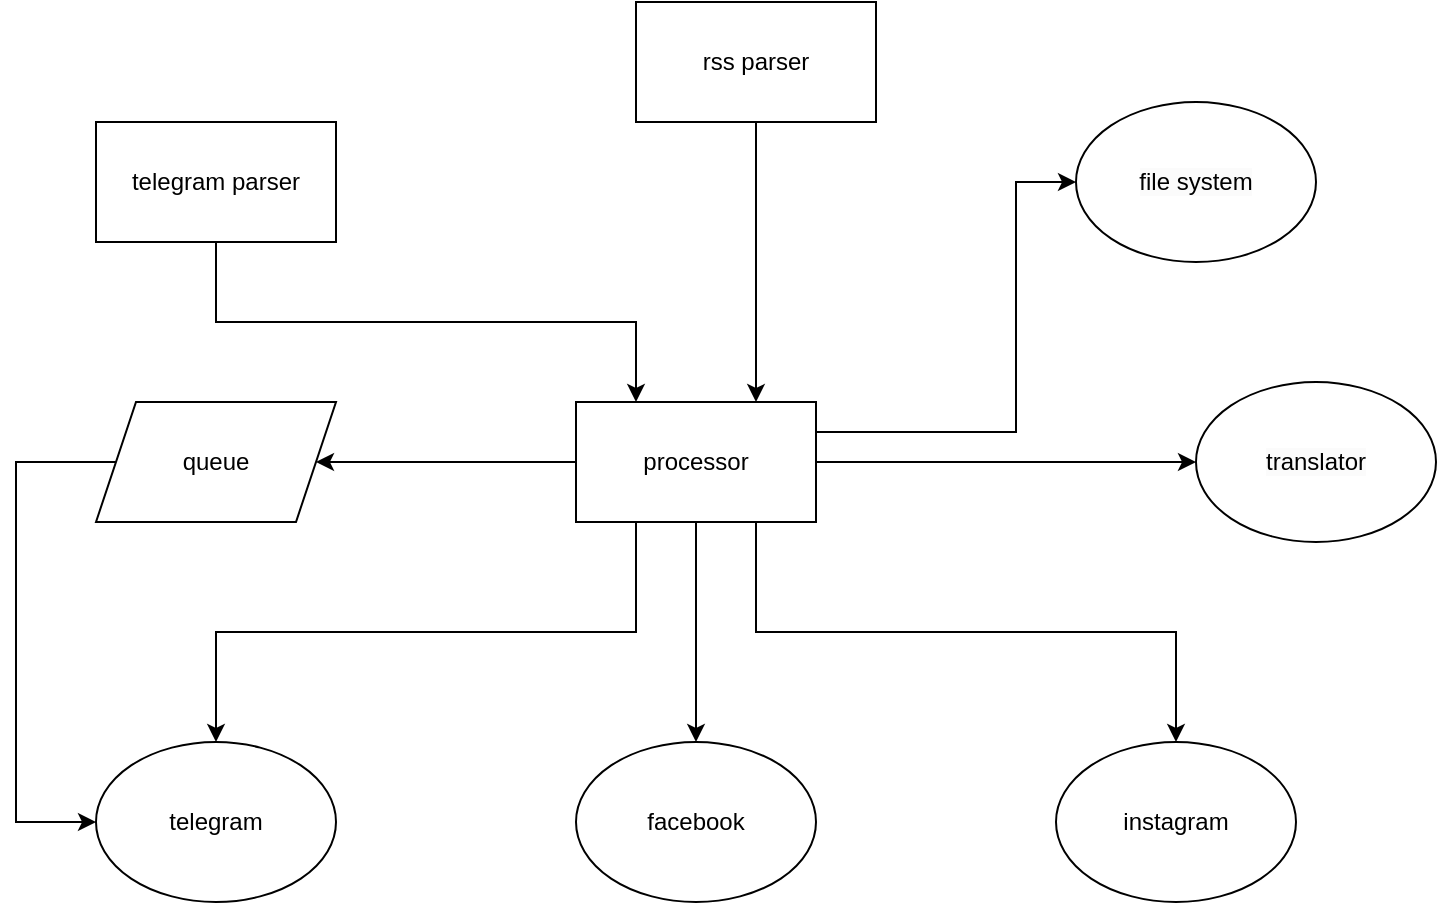 <mxfile version="23.0.2" type="device">
  <diagram name="Страница — 1" id="65HQDKxReE2ANH29oVUL">
    <mxGraphModel dx="984" dy="574" grid="1" gridSize="10" guides="1" tooltips="1" connect="1" arrows="1" fold="1" page="1" pageScale="1" pageWidth="827" pageHeight="1169" math="0" shadow="0">
      <root>
        <mxCell id="0" />
        <mxCell id="1" parent="0" />
        <mxCell id="v6DdiJtf0vAYisckzw9l-20" style="edgeStyle=orthogonalEdgeStyle;rounded=0;orthogonalLoop=1;jettySize=auto;html=1;entryX=0.5;entryY=0;entryDx=0;entryDy=0;" edge="1" parent="1" source="v6DdiJtf0vAYisckzw9l-1" target="v6DdiJtf0vAYisckzw9l-18">
          <mxGeometry relative="1" as="geometry" />
        </mxCell>
        <mxCell id="v6DdiJtf0vAYisckzw9l-21" style="edgeStyle=orthogonalEdgeStyle;rounded=0;orthogonalLoop=1;jettySize=auto;html=1;exitX=0.25;exitY=1;exitDx=0;exitDy=0;entryX=0.5;entryY=0;entryDx=0;entryDy=0;" edge="1" parent="1" source="v6DdiJtf0vAYisckzw9l-1" target="v6DdiJtf0vAYisckzw9l-17">
          <mxGeometry relative="1" as="geometry" />
        </mxCell>
        <mxCell id="v6DdiJtf0vAYisckzw9l-22" style="edgeStyle=orthogonalEdgeStyle;rounded=0;orthogonalLoop=1;jettySize=auto;html=1;exitX=0.75;exitY=1;exitDx=0;exitDy=0;entryX=0.5;entryY=0;entryDx=0;entryDy=0;" edge="1" parent="1" source="v6DdiJtf0vAYisckzw9l-1" target="v6DdiJtf0vAYisckzw9l-19">
          <mxGeometry relative="1" as="geometry" />
        </mxCell>
        <mxCell id="v6DdiJtf0vAYisckzw9l-28" style="edgeStyle=orthogonalEdgeStyle;rounded=0;orthogonalLoop=1;jettySize=auto;html=1;" edge="1" parent="1" source="v6DdiJtf0vAYisckzw9l-1" target="v6DdiJtf0vAYisckzw9l-23">
          <mxGeometry relative="1" as="geometry" />
        </mxCell>
        <mxCell id="v6DdiJtf0vAYisckzw9l-29" style="edgeStyle=orthogonalEdgeStyle;rounded=0;orthogonalLoop=1;jettySize=auto;html=1;entryX=0;entryY=0.5;entryDx=0;entryDy=0;exitX=1;exitY=0.25;exitDx=0;exitDy=0;" edge="1" parent="1" source="v6DdiJtf0vAYisckzw9l-1" target="v6DdiJtf0vAYisckzw9l-8">
          <mxGeometry relative="1" as="geometry">
            <Array as="points">
              <mxPoint x="580" y="405" />
              <mxPoint x="580" y="280" />
            </Array>
          </mxGeometry>
        </mxCell>
        <mxCell id="v6DdiJtf0vAYisckzw9l-30" style="edgeStyle=orthogonalEdgeStyle;rounded=0;orthogonalLoop=1;jettySize=auto;html=1;exitX=1;exitY=0.5;exitDx=0;exitDy=0;entryX=0;entryY=0.5;entryDx=0;entryDy=0;" edge="1" parent="1" source="v6DdiJtf0vAYisckzw9l-1" target="v6DdiJtf0vAYisckzw9l-7">
          <mxGeometry relative="1" as="geometry">
            <Array as="points">
              <mxPoint x="530" y="420" />
              <mxPoint x="530" y="420" />
            </Array>
          </mxGeometry>
        </mxCell>
        <mxCell id="v6DdiJtf0vAYisckzw9l-1" value="processor" style="rounded=0;whiteSpace=wrap;html=1;" vertex="1" parent="1">
          <mxGeometry x="360" y="390" width="120" height="60" as="geometry" />
        </mxCell>
        <mxCell id="v6DdiJtf0vAYisckzw9l-15" style="edgeStyle=orthogonalEdgeStyle;rounded=0;orthogonalLoop=1;jettySize=auto;html=1;exitX=0.5;exitY=1;exitDx=0;exitDy=0;entryX=0.25;entryY=0;entryDx=0;entryDy=0;" edge="1" parent="1" source="v6DdiJtf0vAYisckzw9l-2" target="v6DdiJtf0vAYisckzw9l-1">
          <mxGeometry relative="1" as="geometry" />
        </mxCell>
        <mxCell id="v6DdiJtf0vAYisckzw9l-2" value="telegram parser" style="rounded=0;whiteSpace=wrap;html=1;" vertex="1" parent="1">
          <mxGeometry x="120" y="250" width="120" height="60" as="geometry" />
        </mxCell>
        <mxCell id="v6DdiJtf0vAYisckzw9l-16" style="edgeStyle=orthogonalEdgeStyle;rounded=0;orthogonalLoop=1;jettySize=auto;html=1;entryX=0.75;entryY=0;entryDx=0;entryDy=0;exitX=0.5;exitY=1;exitDx=0;exitDy=0;" edge="1" parent="1" source="v6DdiJtf0vAYisckzw9l-3" target="v6DdiJtf0vAYisckzw9l-1">
          <mxGeometry relative="1" as="geometry" />
        </mxCell>
        <mxCell id="v6DdiJtf0vAYisckzw9l-3" value="rss parser" style="rounded=0;whiteSpace=wrap;html=1;" vertex="1" parent="1">
          <mxGeometry x="390" y="190" width="120" height="60" as="geometry" />
        </mxCell>
        <mxCell id="v6DdiJtf0vAYisckzw9l-7" value="&lt;meta charset=&quot;utf-8&quot;&gt;&lt;span style=&quot;color: rgb(0, 0, 0); font-family: Helvetica; font-size: 12px; font-style: normal; font-variant-ligatures: normal; font-variant-caps: normal; font-weight: 400; letter-spacing: normal; orphans: 2; text-align: center; text-indent: 0px; text-transform: none; widows: 2; word-spacing: 0px; -webkit-text-stroke-width: 0px; background-color: rgb(251, 251, 251); text-decoration-thickness: initial; text-decoration-style: initial; text-decoration-color: initial; float: none; display: inline !important;&quot;&gt;translator&lt;/span&gt;" style="ellipse;whiteSpace=wrap;html=1;" vertex="1" parent="1">
          <mxGeometry x="670" y="380" width="120" height="80" as="geometry" />
        </mxCell>
        <mxCell id="v6DdiJtf0vAYisckzw9l-8" value="&lt;span style=&quot;color: rgb(0, 0, 0); font-family: Helvetica; font-size: 12px; font-style: normal; font-variant-ligatures: normal; font-variant-caps: normal; font-weight: 400; letter-spacing: normal; orphans: 2; text-align: center; text-indent: 0px; text-transform: none; widows: 2; word-spacing: 0px; -webkit-text-stroke-width: 0px; background-color: rgb(251, 251, 251); text-decoration-thickness: initial; text-decoration-style: initial; text-decoration-color: initial; float: none; display: inline !important;&quot;&gt;file system&lt;/span&gt;" style="ellipse;whiteSpace=wrap;html=1;" vertex="1" parent="1">
          <mxGeometry x="610" y="240" width="120" height="80" as="geometry" />
        </mxCell>
        <mxCell id="v6DdiJtf0vAYisckzw9l-17" value="telegram" style="ellipse;whiteSpace=wrap;html=1;" vertex="1" parent="1">
          <mxGeometry x="120" y="560" width="120" height="80" as="geometry" />
        </mxCell>
        <mxCell id="v6DdiJtf0vAYisckzw9l-18" value="facebook" style="ellipse;whiteSpace=wrap;html=1;" vertex="1" parent="1">
          <mxGeometry x="360" y="560" width="120" height="80" as="geometry" />
        </mxCell>
        <mxCell id="v6DdiJtf0vAYisckzw9l-19" value="instagram" style="ellipse;whiteSpace=wrap;html=1;" vertex="1" parent="1">
          <mxGeometry x="600" y="560" width="120" height="80" as="geometry" />
        </mxCell>
        <mxCell id="v6DdiJtf0vAYisckzw9l-31" style="edgeStyle=orthogonalEdgeStyle;rounded=0;orthogonalLoop=1;jettySize=auto;html=1;entryX=0;entryY=0.5;entryDx=0;entryDy=0;exitX=0;exitY=0.5;exitDx=0;exitDy=0;" edge="1" parent="1" source="v6DdiJtf0vAYisckzw9l-23" target="v6DdiJtf0vAYisckzw9l-17">
          <mxGeometry relative="1" as="geometry">
            <Array as="points">
              <mxPoint x="80" y="420" />
              <mxPoint x="80" y="600" />
            </Array>
          </mxGeometry>
        </mxCell>
        <mxCell id="v6DdiJtf0vAYisckzw9l-23" value="queue" style="shape=parallelogram;perimeter=parallelogramPerimeter;whiteSpace=wrap;html=1;fixedSize=1;" vertex="1" parent="1">
          <mxGeometry x="120" y="390" width="120" height="60" as="geometry" />
        </mxCell>
      </root>
    </mxGraphModel>
  </diagram>
</mxfile>
